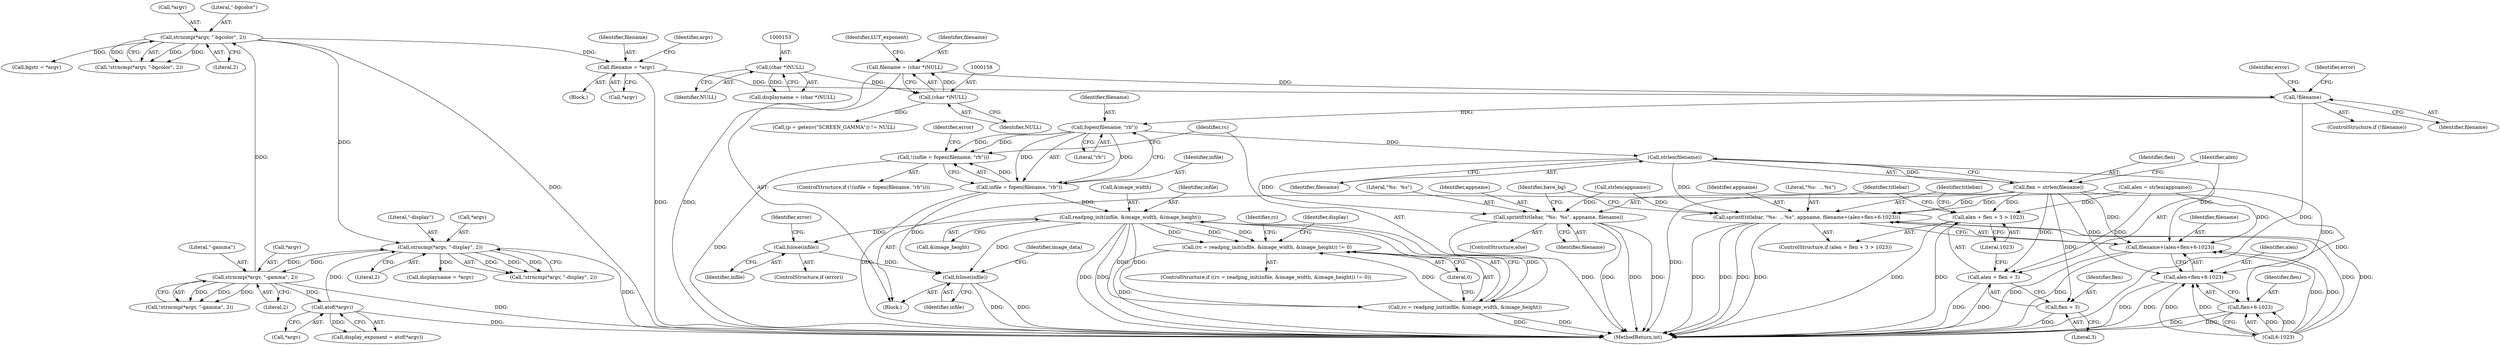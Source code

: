 digraph "0_Android_9d4853418ab2f754c2b63e091c29c5529b8b86ca_7@API" {
"1000332" [label="(Call,fopen(filename, \"rb\"))"];
"1000304" [label="(Call,!filename)"];
"1000290" [label="(Call,filename = *argv)"];
"1000245" [label="(Call,strncmp(*argv, \"-bgcolor\", 2))"];
"1000216" [label="(Call,strncmp(*argv, \"-gamma\", 2))"];
"1000195" [label="(Call,strncmp(*argv, \"-display\", 2))"];
"1000233" [label="(Call,atof(*argv))"];
"1000155" [label="(Call,filename = (char *)NULL)"];
"1000157" [label="(Call,(char *)NULL)"];
"1000152" [label="(Call,(char *)NULL)"];
"1000329" [label="(Call,!(infile = fopen(filename, \"rb\")))"];
"1000330" [label="(Call,infile = fopen(filename, \"rb\"))"];
"1000344" [label="(Call,readpng_init(infile, &image_width, &image_height))"];
"1000341" [label="(Call,(rc = readpng_init(infile, &image_width, &image_height)) != 0)"];
"1000342" [label="(Call,rc = readpng_init(infile, &image_width, &image_height))"];
"1000382" [label="(Call,fclose(infile))"];
"1000486" [label="(Call,fclose(infile))"];
"1000395" [label="(Call,strlen(filename))"];
"1000393" [label="(Call,flen = strlen(filename))"];
"1000398" [label="(Call,alen + flen + 3 > 1023)"];
"1000399" [label="(Call,alen + flen + 3)"];
"1000401" [label="(Call,flen + 3)"];
"1000405" [label="(Call,sprintf(titlebar, \"%s:  ...%s\", appname, filename+(alen+flen+6-1023)))"];
"1000409" [label="(Call,filename+(alen+flen+6-1023))"];
"1000411" [label="(Call,alen+flen+6-1023)"];
"1000413" [label="(Call,flen+6-1023)"];
"1000419" [label="(Call,sprintf(titlebar, \"%s:  %s\", appname, filename))"];
"1000400" [label="(Identifier,alen)"];
"1000385" [label="(Identifier,error)"];
"1000420" [label="(Identifier,titlebar)"];
"1000406" [label="(Identifier,titlebar)"];
"1000399" [label="(Call,alen + flen + 3)"];
"1000552" [label="(MethodReturn,int)"];
"1000233" [label="(Call,atof(*argv))"];
"1000405" [label="(Call,sprintf(titlebar, \"%s:  ...%s\", appname, filename+(alen+flen+6-1023)))"];
"1000332" [label="(Call,fopen(filename, \"rb\"))"];
"1000260" [label="(Call,bgstr = *argv)"];
"1000246" [label="(Call,*argv)"];
"1000404" [label="(Literal,1023)"];
"1000486" [label="(Call,fclose(infile))"];
"1000199" [label="(Literal,2)"];
"1000423" [label="(Identifier,filename)"];
"1000209" [label="(Call,displayname = *argv)"];
"1000330" [label="(Call,infile = fopen(filename, \"rb\"))"];
"1000194" [label="(Call,!strncmp(*argv, \"-display\", 2))"];
"1000329" [label="(Call,!(infile = fopen(filename, \"rb\")))"];
"1000152" [label="(Call,(char *)NULL)"];
"1000333" [label="(Identifier,filename)"];
"1000159" [label="(Identifier,NULL)"];
"1000198" [label="(Literal,\"-display\")"];
"1000217" [label="(Call,*argv)"];
"1000418" [label="(ControlStructure,else)"];
"1000157" [label="(Call,(char *)NULL)"];
"1000415" [label="(Call,6-1023)"];
"1000419" [label="(Call,sprintf(titlebar, \"%s:  %s\", appname, filename))"];
"1000341" [label="(Call,(rc = readpng_init(infile, &image_width, &image_height)) != 0)"];
"1000410" [label="(Identifier,filename)"];
"1000345" [label="(Identifier,infile)"];
"1000382" [label="(Call,fclose(infile))"];
"1000245" [label="(Call,strncmp(*argv, \"-bgcolor\", 2))"];
"1000350" [label="(Literal,0)"];
"1000303" [label="(ControlStructure,if (!filename))"];
"1000412" [label="(Identifier,alen)"];
"1000154" [label="(Identifier,NULL)"];
"1000396" [label="(Identifier,filename)"];
"1000334" [label="(Literal,\"rb\")"];
"1000305" [label="(Identifier,filename)"];
"1000216" [label="(Call,strncmp(*argv, \"-gamma\", 2))"];
"1000393" [label="(Call,flen = strlen(filename))"];
"1000161" [label="(Identifier,LUT_exponent)"];
"1000409" [label="(Call,filename+(alen+flen+6-1023))"];
"1000291" [label="(Identifier,filename)"];
"1000411" [label="(Call,alen+flen+6-1023)"];
"1000309" [label="(Identifier,error)"];
"1000195" [label="(Call,strncmp(*argv, \"-display\", 2))"];
"1000343" [label="(Identifier,rc)"];
"1000342" [label="(Call,rc = readpng_init(infile, &image_width, &image_height))"];
"1000383" [label="(Identifier,infile)"];
"1000155" [label="(Call,filename = (char *)NULL)"];
"1000380" [label="(ControlStructure,if (error))"];
"1000337" [label="(Identifier,error)"];
"1000292" [label="(Call,*argv)"];
"1000344" [label="(Call,readpng_init(infile, &image_width, &image_height))"];
"1000234" [label="(Call,*argv)"];
"1000248" [label="(Literal,\"-bgcolor\")"];
"1000244" [label="(Call,!strncmp(*argv, \"-bgcolor\", 2))"];
"1000407" [label="(Literal,\"%s:  ...%s\")"];
"1000290" [label="(Call,filename = *argv)"];
"1000490" [label="(Identifier,image_data)"];
"1000196" [label="(Call,*argv)"];
"1000346" [label="(Call,&image_width)"];
"1000304" [label="(Call,!filename)"];
"1000401" [label="(Call,flen + 3)"];
"1000394" [label="(Identifier,flen)"];
"1000391" [label="(Call,strlen(appname))"];
"1000414" [label="(Identifier,flen)"];
"1000289" [label="(Block,)"];
"1000156" [label="(Identifier,filename)"];
"1000128" [label="(Block,)"];
"1000348" [label="(Call,&image_height)"];
"1000220" [label="(Literal,2)"];
"1000150" [label="(Call,displayname = (char *)NULL)"];
"1000389" [label="(Call,alen = strlen(appname))"];
"1000368" [label="(Identifier,display)"];
"1000296" [label="(Identifier,argv)"];
"1000219" [label="(Literal,\"-gamma\")"];
"1000171" [label="(Call,(p = getenv(\"SCREEN_GAMMA\")) != NULL)"];
"1000408" [label="(Identifier,appname)"];
"1000395" [label="(Call,strlen(filename))"];
"1000397" [label="(ControlStructure,if (alen + flen + 3 > 1023))"];
"1000402" [label="(Identifier,flen)"];
"1000328" [label="(ControlStructure,if (!(infile = fopen(filename, \"rb\"))))"];
"1000249" [label="(Literal,2)"];
"1000487" [label="(Identifier,infile)"];
"1000413" [label="(Call,flen+6-1023)"];
"1000231" [label="(Call,display_exponent = atof(*argv))"];
"1000425" [label="(Identifier,have_bg)"];
"1000215" [label="(Call,!strncmp(*argv, \"-gamma\", 2))"];
"1000331" [label="(Identifier,infile)"];
"1000340" [label="(ControlStructure,if ((rc = readpng_init(infile, &image_width, &image_height)) != 0))"];
"1000421" [label="(Literal,\"%s:  %s\")"];
"1000398" [label="(Call,alen + flen + 3 > 1023)"];
"1000422" [label="(Identifier,appname)"];
"1000307" [label="(Identifier,error)"];
"1000353" [label="(Identifier,rc)"];
"1000403" [label="(Literal,3)"];
"1000332" -> "1000330"  [label="AST: "];
"1000332" -> "1000334"  [label="CFG: "];
"1000333" -> "1000332"  [label="AST: "];
"1000334" -> "1000332"  [label="AST: "];
"1000330" -> "1000332"  [label="CFG: "];
"1000332" -> "1000329"  [label="DDG: "];
"1000332" -> "1000329"  [label="DDG: "];
"1000332" -> "1000330"  [label="DDG: "];
"1000332" -> "1000330"  [label="DDG: "];
"1000304" -> "1000332"  [label="DDG: "];
"1000332" -> "1000395"  [label="DDG: "];
"1000304" -> "1000303"  [label="AST: "];
"1000304" -> "1000305"  [label="CFG: "];
"1000305" -> "1000304"  [label="AST: "];
"1000307" -> "1000304"  [label="CFG: "];
"1000309" -> "1000304"  [label="CFG: "];
"1000304" -> "1000552"  [label="DDG: "];
"1000290" -> "1000304"  [label="DDG: "];
"1000155" -> "1000304"  [label="DDG: "];
"1000290" -> "1000289"  [label="AST: "];
"1000290" -> "1000292"  [label="CFG: "];
"1000291" -> "1000290"  [label="AST: "];
"1000292" -> "1000290"  [label="AST: "];
"1000296" -> "1000290"  [label="CFG: "];
"1000290" -> "1000552"  [label="DDG: "];
"1000245" -> "1000290"  [label="DDG: "];
"1000245" -> "1000244"  [label="AST: "];
"1000245" -> "1000249"  [label="CFG: "];
"1000246" -> "1000245"  [label="AST: "];
"1000248" -> "1000245"  [label="AST: "];
"1000249" -> "1000245"  [label="AST: "];
"1000244" -> "1000245"  [label="CFG: "];
"1000245" -> "1000552"  [label="DDG: "];
"1000245" -> "1000195"  [label="DDG: "];
"1000245" -> "1000244"  [label="DDG: "];
"1000245" -> "1000244"  [label="DDG: "];
"1000245" -> "1000244"  [label="DDG: "];
"1000216" -> "1000245"  [label="DDG: "];
"1000245" -> "1000260"  [label="DDG: "];
"1000216" -> "1000215"  [label="AST: "];
"1000216" -> "1000220"  [label="CFG: "];
"1000217" -> "1000216"  [label="AST: "];
"1000219" -> "1000216"  [label="AST: "];
"1000220" -> "1000216"  [label="AST: "];
"1000215" -> "1000216"  [label="CFG: "];
"1000216" -> "1000552"  [label="DDG: "];
"1000216" -> "1000195"  [label="DDG: "];
"1000216" -> "1000215"  [label="DDG: "];
"1000216" -> "1000215"  [label="DDG: "];
"1000216" -> "1000215"  [label="DDG: "];
"1000195" -> "1000216"  [label="DDG: "];
"1000216" -> "1000233"  [label="DDG: "];
"1000195" -> "1000194"  [label="AST: "];
"1000195" -> "1000199"  [label="CFG: "];
"1000196" -> "1000195"  [label="AST: "];
"1000198" -> "1000195"  [label="AST: "];
"1000199" -> "1000195"  [label="AST: "];
"1000194" -> "1000195"  [label="CFG: "];
"1000195" -> "1000552"  [label="DDG: "];
"1000195" -> "1000194"  [label="DDG: "];
"1000195" -> "1000194"  [label="DDG: "];
"1000195" -> "1000194"  [label="DDG: "];
"1000233" -> "1000195"  [label="DDG: "];
"1000195" -> "1000209"  [label="DDG: "];
"1000233" -> "1000231"  [label="AST: "];
"1000233" -> "1000234"  [label="CFG: "];
"1000234" -> "1000233"  [label="AST: "];
"1000231" -> "1000233"  [label="CFG: "];
"1000233" -> "1000552"  [label="DDG: "];
"1000233" -> "1000231"  [label="DDG: "];
"1000155" -> "1000128"  [label="AST: "];
"1000155" -> "1000157"  [label="CFG: "];
"1000156" -> "1000155"  [label="AST: "];
"1000157" -> "1000155"  [label="AST: "];
"1000161" -> "1000155"  [label="CFG: "];
"1000155" -> "1000552"  [label="DDG: "];
"1000157" -> "1000155"  [label="DDG: "];
"1000157" -> "1000159"  [label="CFG: "];
"1000158" -> "1000157"  [label="AST: "];
"1000159" -> "1000157"  [label="AST: "];
"1000152" -> "1000157"  [label="DDG: "];
"1000157" -> "1000171"  [label="DDG: "];
"1000152" -> "1000150"  [label="AST: "];
"1000152" -> "1000154"  [label="CFG: "];
"1000153" -> "1000152"  [label="AST: "];
"1000154" -> "1000152"  [label="AST: "];
"1000150" -> "1000152"  [label="CFG: "];
"1000152" -> "1000150"  [label="DDG: "];
"1000329" -> "1000328"  [label="AST: "];
"1000329" -> "1000330"  [label="CFG: "];
"1000330" -> "1000329"  [label="AST: "];
"1000337" -> "1000329"  [label="CFG: "];
"1000343" -> "1000329"  [label="CFG: "];
"1000329" -> "1000552"  [label="DDG: "];
"1000330" -> "1000329"  [label="DDG: "];
"1000331" -> "1000330"  [label="AST: "];
"1000330" -> "1000552"  [label="DDG: "];
"1000330" -> "1000344"  [label="DDG: "];
"1000330" -> "1000486"  [label="DDG: "];
"1000344" -> "1000342"  [label="AST: "];
"1000344" -> "1000348"  [label="CFG: "];
"1000345" -> "1000344"  [label="AST: "];
"1000346" -> "1000344"  [label="AST: "];
"1000348" -> "1000344"  [label="AST: "];
"1000342" -> "1000344"  [label="CFG: "];
"1000344" -> "1000552"  [label="DDG: "];
"1000344" -> "1000552"  [label="DDG: "];
"1000344" -> "1000341"  [label="DDG: "];
"1000344" -> "1000341"  [label="DDG: "];
"1000344" -> "1000341"  [label="DDG: "];
"1000344" -> "1000342"  [label="DDG: "];
"1000344" -> "1000342"  [label="DDG: "];
"1000344" -> "1000342"  [label="DDG: "];
"1000344" -> "1000382"  [label="DDG: "];
"1000344" -> "1000486"  [label="DDG: "];
"1000341" -> "1000340"  [label="AST: "];
"1000341" -> "1000350"  [label="CFG: "];
"1000342" -> "1000341"  [label="AST: "];
"1000350" -> "1000341"  [label="AST: "];
"1000353" -> "1000341"  [label="CFG: "];
"1000368" -> "1000341"  [label="CFG: "];
"1000341" -> "1000552"  [label="DDG: "];
"1000342" -> "1000341"  [label="DDG: "];
"1000343" -> "1000342"  [label="AST: "];
"1000350" -> "1000342"  [label="CFG: "];
"1000342" -> "1000552"  [label="DDG: "];
"1000342" -> "1000552"  [label="DDG: "];
"1000382" -> "1000380"  [label="AST: "];
"1000382" -> "1000383"  [label="CFG: "];
"1000383" -> "1000382"  [label="AST: "];
"1000385" -> "1000382"  [label="CFG: "];
"1000382" -> "1000486"  [label="DDG: "];
"1000486" -> "1000128"  [label="AST: "];
"1000486" -> "1000487"  [label="CFG: "];
"1000487" -> "1000486"  [label="AST: "];
"1000490" -> "1000486"  [label="CFG: "];
"1000486" -> "1000552"  [label="DDG: "];
"1000486" -> "1000552"  [label="DDG: "];
"1000395" -> "1000393"  [label="AST: "];
"1000395" -> "1000396"  [label="CFG: "];
"1000396" -> "1000395"  [label="AST: "];
"1000393" -> "1000395"  [label="CFG: "];
"1000395" -> "1000393"  [label="DDG: "];
"1000395" -> "1000405"  [label="DDG: "];
"1000395" -> "1000409"  [label="DDG: "];
"1000395" -> "1000419"  [label="DDG: "];
"1000393" -> "1000128"  [label="AST: "];
"1000394" -> "1000393"  [label="AST: "];
"1000400" -> "1000393"  [label="CFG: "];
"1000393" -> "1000552"  [label="DDG: "];
"1000393" -> "1000398"  [label="DDG: "];
"1000393" -> "1000399"  [label="DDG: "];
"1000393" -> "1000401"  [label="DDG: "];
"1000393" -> "1000405"  [label="DDG: "];
"1000393" -> "1000409"  [label="DDG: "];
"1000393" -> "1000411"  [label="DDG: "];
"1000393" -> "1000413"  [label="DDG: "];
"1000398" -> "1000397"  [label="AST: "];
"1000398" -> "1000404"  [label="CFG: "];
"1000399" -> "1000398"  [label="AST: "];
"1000404" -> "1000398"  [label="AST: "];
"1000406" -> "1000398"  [label="CFG: "];
"1000420" -> "1000398"  [label="CFG: "];
"1000398" -> "1000552"  [label="DDG: "];
"1000398" -> "1000552"  [label="DDG: "];
"1000389" -> "1000398"  [label="DDG: "];
"1000399" -> "1000401"  [label="CFG: "];
"1000400" -> "1000399"  [label="AST: "];
"1000401" -> "1000399"  [label="AST: "];
"1000404" -> "1000399"  [label="CFG: "];
"1000399" -> "1000552"  [label="DDG: "];
"1000399" -> "1000552"  [label="DDG: "];
"1000389" -> "1000399"  [label="DDG: "];
"1000401" -> "1000403"  [label="CFG: "];
"1000402" -> "1000401"  [label="AST: "];
"1000403" -> "1000401"  [label="AST: "];
"1000401" -> "1000552"  [label="DDG: "];
"1000405" -> "1000397"  [label="AST: "];
"1000405" -> "1000409"  [label="CFG: "];
"1000406" -> "1000405"  [label="AST: "];
"1000407" -> "1000405"  [label="AST: "];
"1000408" -> "1000405"  [label="AST: "];
"1000409" -> "1000405"  [label="AST: "];
"1000425" -> "1000405"  [label="CFG: "];
"1000405" -> "1000552"  [label="DDG: "];
"1000405" -> "1000552"  [label="DDG: "];
"1000405" -> "1000552"  [label="DDG: "];
"1000405" -> "1000552"  [label="DDG: "];
"1000391" -> "1000405"  [label="DDG: "];
"1000389" -> "1000405"  [label="DDG: "];
"1000415" -> "1000405"  [label="DDG: "];
"1000415" -> "1000405"  [label="DDG: "];
"1000409" -> "1000411"  [label="CFG: "];
"1000410" -> "1000409"  [label="AST: "];
"1000411" -> "1000409"  [label="AST: "];
"1000409" -> "1000552"  [label="DDG: "];
"1000409" -> "1000552"  [label="DDG: "];
"1000389" -> "1000409"  [label="DDG: "];
"1000415" -> "1000409"  [label="DDG: "];
"1000415" -> "1000409"  [label="DDG: "];
"1000411" -> "1000413"  [label="CFG: "];
"1000412" -> "1000411"  [label="AST: "];
"1000413" -> "1000411"  [label="AST: "];
"1000411" -> "1000552"  [label="DDG: "];
"1000411" -> "1000552"  [label="DDG: "];
"1000389" -> "1000411"  [label="DDG: "];
"1000415" -> "1000411"  [label="DDG: "];
"1000415" -> "1000411"  [label="DDG: "];
"1000413" -> "1000415"  [label="CFG: "];
"1000414" -> "1000413"  [label="AST: "];
"1000415" -> "1000413"  [label="AST: "];
"1000413" -> "1000552"  [label="DDG: "];
"1000413" -> "1000552"  [label="DDG: "];
"1000415" -> "1000413"  [label="DDG: "];
"1000415" -> "1000413"  [label="DDG: "];
"1000419" -> "1000418"  [label="AST: "];
"1000419" -> "1000423"  [label="CFG: "];
"1000420" -> "1000419"  [label="AST: "];
"1000421" -> "1000419"  [label="AST: "];
"1000422" -> "1000419"  [label="AST: "];
"1000423" -> "1000419"  [label="AST: "];
"1000425" -> "1000419"  [label="CFG: "];
"1000419" -> "1000552"  [label="DDG: "];
"1000419" -> "1000552"  [label="DDG: "];
"1000419" -> "1000552"  [label="DDG: "];
"1000419" -> "1000552"  [label="DDG: "];
"1000391" -> "1000419"  [label="DDG: "];
}
